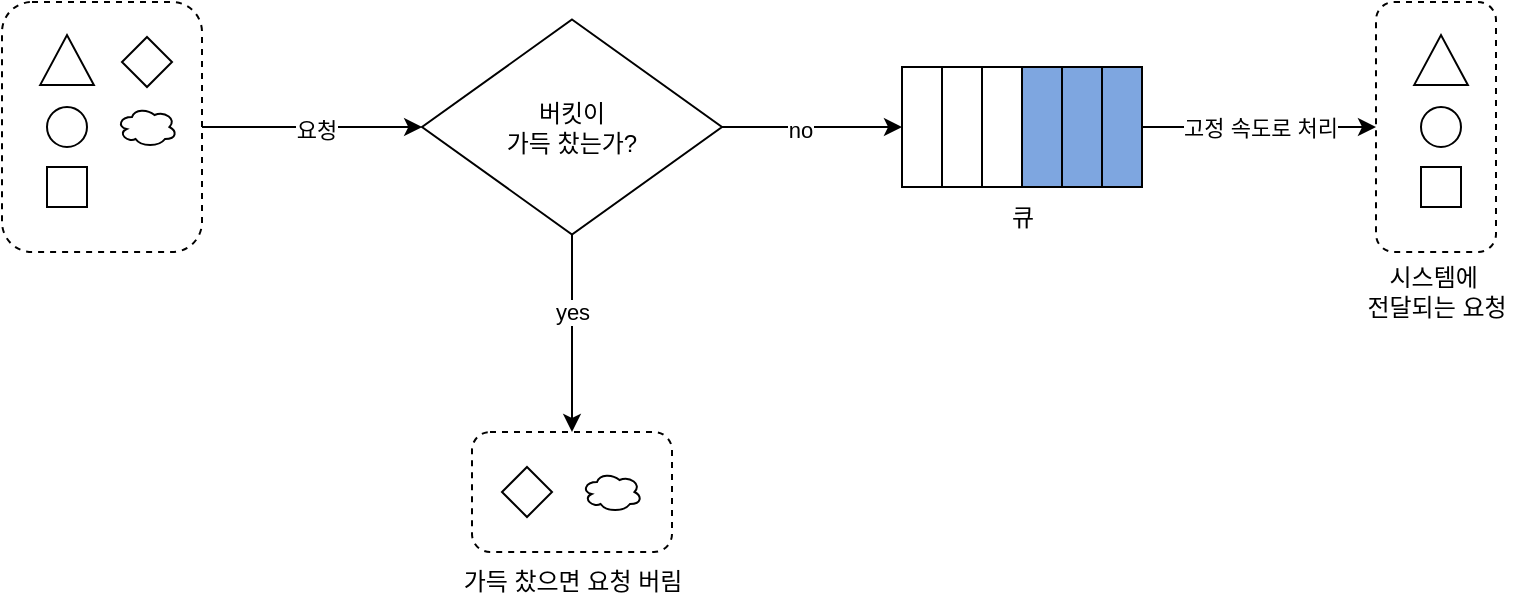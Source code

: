<mxfile version="26.0.12">
  <diagram name="페이지-1" id="4TTrtO2IvXcbDbbniEXF">
    <mxGraphModel dx="1434" dy="772" grid="1" gridSize="10" guides="1" tooltips="1" connect="1" arrows="1" fold="1" page="1" pageScale="1" pageWidth="827" pageHeight="1169" math="0" shadow="0">
      <root>
        <mxCell id="0" />
        <mxCell id="1" parent="0" />
        <mxCell id="8g4KjZkiRjdGeFoeJtmo-14" value="" style="edgeStyle=orthogonalEdgeStyle;rounded=0;orthogonalLoop=1;jettySize=auto;html=1;" edge="1" parent="1" source="8g4KjZkiRjdGeFoeJtmo-6" target="8g4KjZkiRjdGeFoeJtmo-13">
          <mxGeometry relative="1" as="geometry" />
        </mxCell>
        <mxCell id="8g4KjZkiRjdGeFoeJtmo-22" value="&lt;span style=&quot;color: rgba(0, 0, 0, 0); font-family: monospace; font-size: 0px; text-align: start; background-color: rgb(251, 251, 251);&quot;&gt;%3CmxGraphModel%3E%3Croot%3E%3CmxCell%20id%3D%220%22%2F%3E%3CmxCell%20id%3D%221%22%20parent%3D%220%22%2F%3E%3CmxCell%20id%3D%222%22%20value%3D%22%EC%9A%94%EC%B2%AD%22%20style%3D%22text%3Bhtml%3D1%3Balign%3Dcenter%3BverticalAlign%3Dmiddle%3BwhiteSpace%3Dwrap%3Brounded%3D0%3B%22%20vertex%3D%221%22%20parent%3D%221%22%3E%3CmxGeometry%20x%3D%22100%22%20y%3D%22275%22%20width%3D%2260%22%20height%3D%2230%22%20as%3D%22geometry%22%2F%3E%3C%2FmxCell%3E%3C%2Froot%3E%3C%2FmxGraphModel%3E&lt;/span&gt;" style="edgeLabel;html=1;align=center;verticalAlign=middle;resizable=0;points=[];" vertex="1" connectable="0" parent="8g4KjZkiRjdGeFoeJtmo-14">
          <mxGeometry x="-0.038" y="1" relative="1" as="geometry">
            <mxPoint y="1" as="offset" />
          </mxGeometry>
        </mxCell>
        <mxCell id="8g4KjZkiRjdGeFoeJtmo-23" value="요청" style="edgeLabel;html=1;align=center;verticalAlign=middle;resizable=0;points=[];" vertex="1" connectable="0" parent="8g4KjZkiRjdGeFoeJtmo-14">
          <mxGeometry x="0.035" y="-1" relative="1" as="geometry">
            <mxPoint as="offset" />
          </mxGeometry>
        </mxCell>
        <mxCell id="8g4KjZkiRjdGeFoeJtmo-6" value="" style="rounded=1;whiteSpace=wrap;html=1;dashed=1;" vertex="1" parent="1">
          <mxGeometry x="80" y="150" width="100" height="125" as="geometry" />
        </mxCell>
        <mxCell id="8g4KjZkiRjdGeFoeJtmo-7" value="" style="ellipse;whiteSpace=wrap;html=1;" vertex="1" parent="1">
          <mxGeometry x="102.5" y="202.5" width="20" height="20" as="geometry" />
        </mxCell>
        <mxCell id="8g4KjZkiRjdGeFoeJtmo-8" value="" style="rounded=0;whiteSpace=wrap;html=1;" vertex="1" parent="1">
          <mxGeometry x="102.5" y="232.5" width="20" height="20" as="geometry" />
        </mxCell>
        <mxCell id="8g4KjZkiRjdGeFoeJtmo-9" value="" style="triangle;whiteSpace=wrap;html=1;rotation=-90;" vertex="1" parent="1">
          <mxGeometry x="100" y="165.62" width="25" height="26.88" as="geometry" />
        </mxCell>
        <mxCell id="8g4KjZkiRjdGeFoeJtmo-10" value="" style="rhombus;whiteSpace=wrap;html=1;" vertex="1" parent="1">
          <mxGeometry x="140" y="167.5" width="25" height="25" as="geometry" />
        </mxCell>
        <mxCell id="8g4KjZkiRjdGeFoeJtmo-11" value="" style="ellipse;shape=cloud;whiteSpace=wrap;html=1;" vertex="1" parent="1">
          <mxGeometry x="137.5" y="202.5" width="30" height="20" as="geometry" />
        </mxCell>
        <mxCell id="8g4KjZkiRjdGeFoeJtmo-19" value="" style="edgeStyle=orthogonalEdgeStyle;rounded=0;orthogonalLoop=1;jettySize=auto;html=1;entryX=0.5;entryY=0;entryDx=0;entryDy=0;" edge="1" parent="1" source="8g4KjZkiRjdGeFoeJtmo-13" target="8g4KjZkiRjdGeFoeJtmo-15">
          <mxGeometry relative="1" as="geometry" />
        </mxCell>
        <mxCell id="8g4KjZkiRjdGeFoeJtmo-20" value="yes" style="edgeLabel;html=1;align=center;verticalAlign=middle;resizable=0;points=[];" vertex="1" connectable="0" parent="8g4KjZkiRjdGeFoeJtmo-19">
          <mxGeometry x="-0.175" y="2" relative="1" as="geometry">
            <mxPoint x="-2" y="-2" as="offset" />
          </mxGeometry>
        </mxCell>
        <mxCell id="8g4KjZkiRjdGeFoeJtmo-30" value="" style="edgeStyle=orthogonalEdgeStyle;rounded=0;orthogonalLoop=1;jettySize=auto;html=1;entryX=0;entryY=0.5;entryDx=0;entryDy=0;" edge="1" parent="1" source="8g4KjZkiRjdGeFoeJtmo-13" target="8g4KjZkiRjdGeFoeJtmo-24">
          <mxGeometry relative="1" as="geometry" />
        </mxCell>
        <mxCell id="8g4KjZkiRjdGeFoeJtmo-31" value="no" style="edgeLabel;html=1;align=center;verticalAlign=middle;resizable=0;points=[];" vertex="1" connectable="0" parent="8g4KjZkiRjdGeFoeJtmo-30">
          <mxGeometry x="-0.133" y="-1" relative="1" as="geometry">
            <mxPoint as="offset" />
          </mxGeometry>
        </mxCell>
        <mxCell id="8g4KjZkiRjdGeFoeJtmo-13" value="버킷이&lt;div&gt;가득 찼는가?&lt;/div&gt;" style="rhombus;whiteSpace=wrap;html=1;" vertex="1" parent="1">
          <mxGeometry x="290" y="158.75" width="150" height="107.5" as="geometry" />
        </mxCell>
        <mxCell id="8g4KjZkiRjdGeFoeJtmo-15" value="" style="rounded=1;whiteSpace=wrap;html=1;dashed=1;" vertex="1" parent="1">
          <mxGeometry x="315" y="365" width="100" height="60" as="geometry" />
        </mxCell>
        <mxCell id="8g4KjZkiRjdGeFoeJtmo-16" value="" style="rhombus;whiteSpace=wrap;html=1;" vertex="1" parent="1">
          <mxGeometry x="330" y="382.5" width="25" height="25" as="geometry" />
        </mxCell>
        <mxCell id="8g4KjZkiRjdGeFoeJtmo-17" value="" style="ellipse;shape=cloud;whiteSpace=wrap;html=1;" vertex="1" parent="1">
          <mxGeometry x="370" y="385" width="30" height="20" as="geometry" />
        </mxCell>
        <mxCell id="8g4KjZkiRjdGeFoeJtmo-21" value="가득 찼으면 요청 버림" style="text;html=1;align=center;verticalAlign=middle;resizable=0;points=[];autosize=1;strokeColor=none;fillColor=none;" vertex="1" parent="1">
          <mxGeometry x="295" y="425" width="140" height="30" as="geometry" />
        </mxCell>
        <mxCell id="8g4KjZkiRjdGeFoeJtmo-24" value="" style="rounded=0;whiteSpace=wrap;html=1;" vertex="1" parent="1">
          <mxGeometry x="530" y="182.5" width="20" height="60" as="geometry" />
        </mxCell>
        <mxCell id="8g4KjZkiRjdGeFoeJtmo-25" value="" style="rounded=0;whiteSpace=wrap;html=1;" vertex="1" parent="1">
          <mxGeometry x="550" y="182.5" width="20" height="60" as="geometry" />
        </mxCell>
        <mxCell id="8g4KjZkiRjdGeFoeJtmo-26" value="" style="rounded=0;whiteSpace=wrap;html=1;" vertex="1" parent="1">
          <mxGeometry x="570" y="182.5" width="20" height="60" as="geometry" />
        </mxCell>
        <mxCell id="8g4KjZkiRjdGeFoeJtmo-27" value="" style="rounded=0;whiteSpace=wrap;html=1;fillColor=#7EA6E0;strokeColor=#000000;" vertex="1" parent="1">
          <mxGeometry x="590" y="182.5" width="20" height="60" as="geometry" />
        </mxCell>
        <mxCell id="8g4KjZkiRjdGeFoeJtmo-28" value="" style="rounded=0;whiteSpace=wrap;html=1;fillColor=#7EA6E0;strokeColor=#000000;" vertex="1" parent="1">
          <mxGeometry x="610" y="182.5" width="20" height="60" as="geometry" />
        </mxCell>
        <mxCell id="8g4KjZkiRjdGeFoeJtmo-36" value="고정 속도로 처리" style="edgeStyle=orthogonalEdgeStyle;rounded=0;orthogonalLoop=1;jettySize=auto;html=1;entryX=0;entryY=0.5;entryDx=0;entryDy=0;" edge="1" parent="1" source="8g4KjZkiRjdGeFoeJtmo-29" target="8g4KjZkiRjdGeFoeJtmo-32">
          <mxGeometry relative="1" as="geometry" />
        </mxCell>
        <mxCell id="8g4KjZkiRjdGeFoeJtmo-29" value="" style="rounded=0;whiteSpace=wrap;html=1;fillColor=#7EA6E0;strokeColor=#000000;" vertex="1" parent="1">
          <mxGeometry x="630" y="182.5" width="20" height="60" as="geometry" />
        </mxCell>
        <mxCell id="8g4KjZkiRjdGeFoeJtmo-32" value="" style="rounded=1;whiteSpace=wrap;html=1;dashed=1;" vertex="1" parent="1">
          <mxGeometry x="767" y="150" width="60" height="125" as="geometry" />
        </mxCell>
        <mxCell id="8g4KjZkiRjdGeFoeJtmo-33" value="" style="ellipse;whiteSpace=wrap;html=1;" vertex="1" parent="1">
          <mxGeometry x="789.5" y="202.5" width="20" height="20" as="geometry" />
        </mxCell>
        <mxCell id="8g4KjZkiRjdGeFoeJtmo-34" value="" style="rounded=0;whiteSpace=wrap;html=1;" vertex="1" parent="1">
          <mxGeometry x="789.5" y="232.5" width="20" height="20" as="geometry" />
        </mxCell>
        <mxCell id="8g4KjZkiRjdGeFoeJtmo-35" value="" style="triangle;whiteSpace=wrap;html=1;rotation=-90;" vertex="1" parent="1">
          <mxGeometry x="787" y="165.62" width="25" height="26.88" as="geometry" />
        </mxCell>
        <mxCell id="8g4KjZkiRjdGeFoeJtmo-37" value="시스템에&amp;nbsp;&lt;div&gt;전달되는 요청&lt;/div&gt;" style="text;html=1;align=center;verticalAlign=middle;resizable=0;points=[];autosize=1;strokeColor=none;fillColor=none;" vertex="1" parent="1">
          <mxGeometry x="747" y="275" width="100" height="40" as="geometry" />
        </mxCell>
        <mxCell id="8g4KjZkiRjdGeFoeJtmo-38" value="큐" style="text;html=1;align=center;verticalAlign=middle;resizable=0;points=[];autosize=1;strokeColor=none;fillColor=none;" vertex="1" parent="1">
          <mxGeometry x="570" y="242.5" width="40" height="30" as="geometry" />
        </mxCell>
      </root>
    </mxGraphModel>
  </diagram>
</mxfile>
